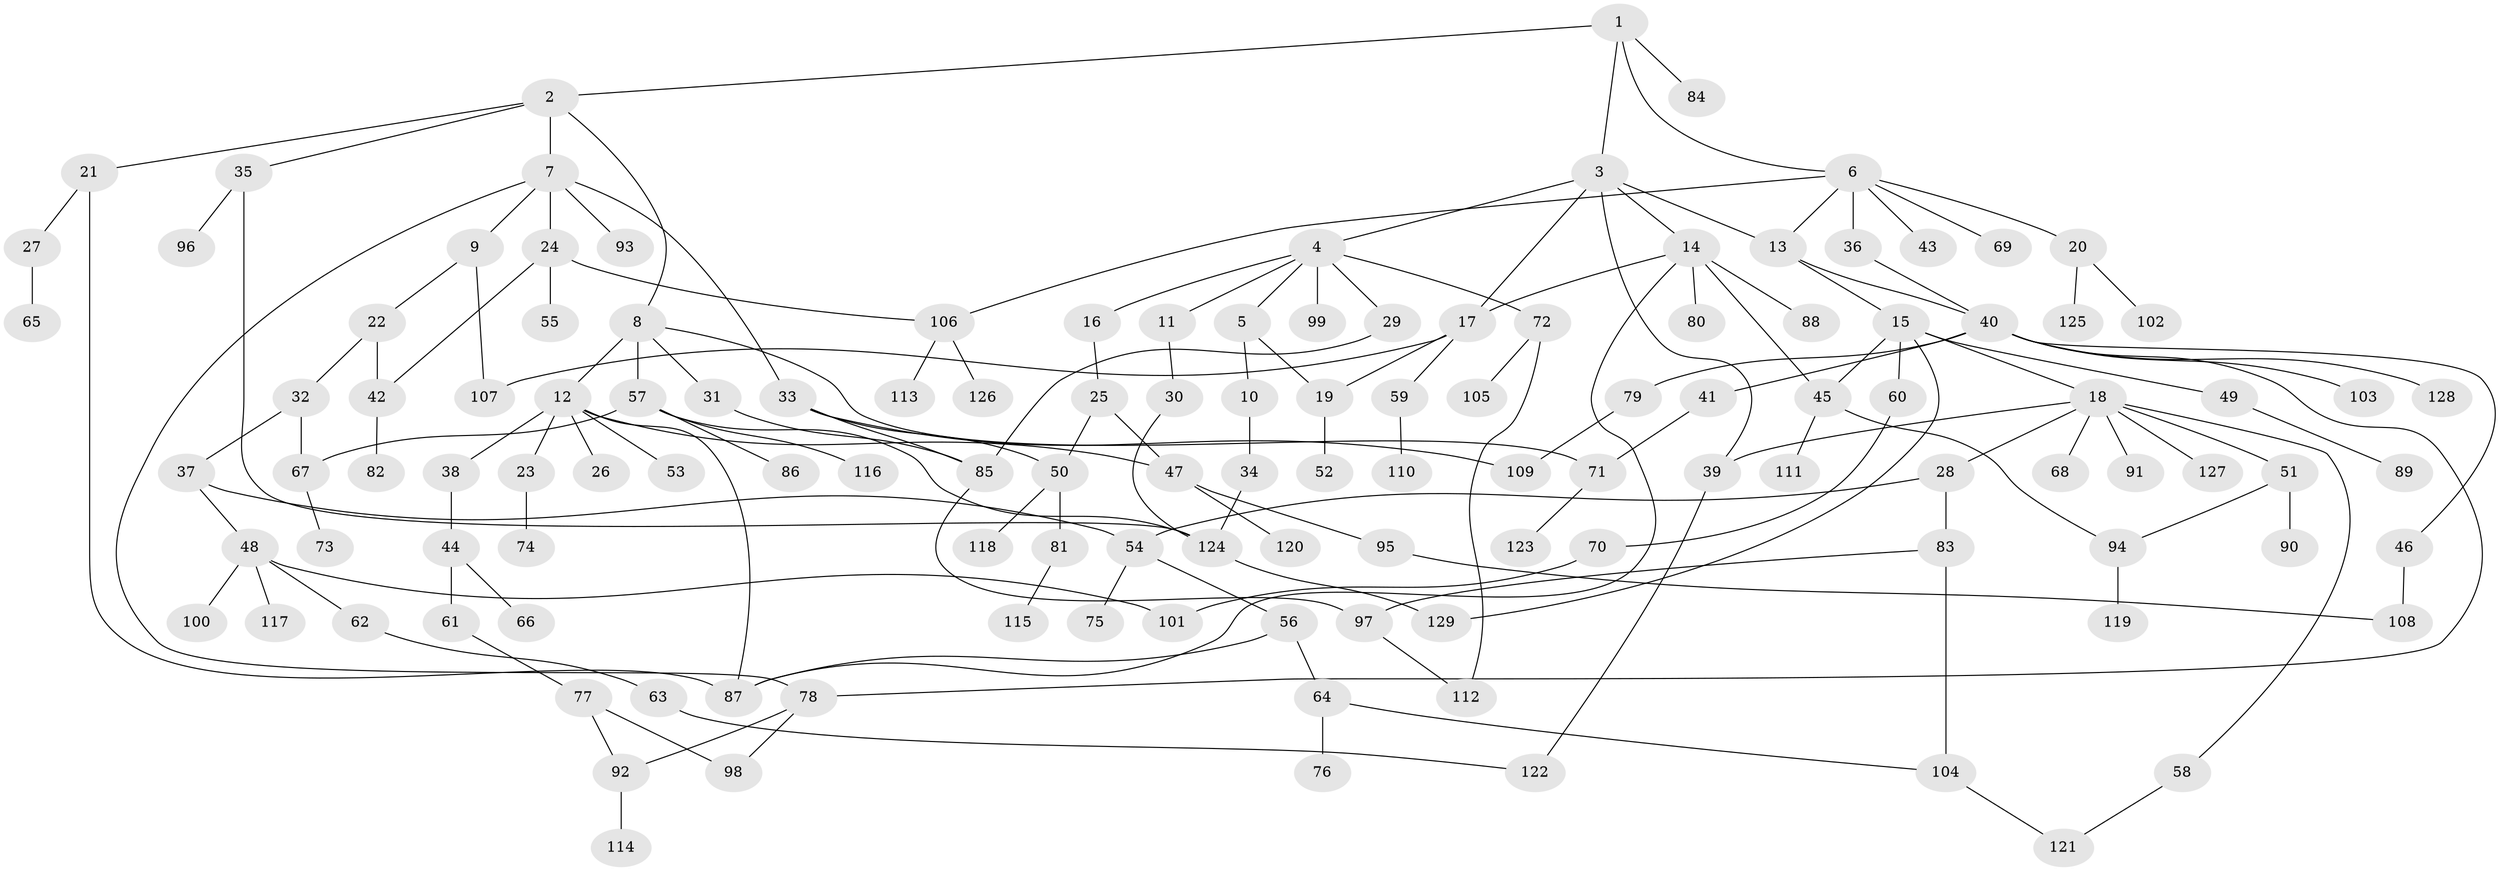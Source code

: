 // coarse degree distribution, {3: 0.17307692307692307, 2: 0.3076923076923077, 8: 0.038461538461538464, 5: 0.09615384615384616, 4: 0.1346153846153846, 1: 0.15384615384615385, 6: 0.09615384615384616}
// Generated by graph-tools (version 1.1) at 2025/36/03/04/25 23:36:04]
// undirected, 129 vertices, 163 edges
graph export_dot {
  node [color=gray90,style=filled];
  1;
  2;
  3;
  4;
  5;
  6;
  7;
  8;
  9;
  10;
  11;
  12;
  13;
  14;
  15;
  16;
  17;
  18;
  19;
  20;
  21;
  22;
  23;
  24;
  25;
  26;
  27;
  28;
  29;
  30;
  31;
  32;
  33;
  34;
  35;
  36;
  37;
  38;
  39;
  40;
  41;
  42;
  43;
  44;
  45;
  46;
  47;
  48;
  49;
  50;
  51;
  52;
  53;
  54;
  55;
  56;
  57;
  58;
  59;
  60;
  61;
  62;
  63;
  64;
  65;
  66;
  67;
  68;
  69;
  70;
  71;
  72;
  73;
  74;
  75;
  76;
  77;
  78;
  79;
  80;
  81;
  82;
  83;
  84;
  85;
  86;
  87;
  88;
  89;
  90;
  91;
  92;
  93;
  94;
  95;
  96;
  97;
  98;
  99;
  100;
  101;
  102;
  103;
  104;
  105;
  106;
  107;
  108;
  109;
  110;
  111;
  112;
  113;
  114;
  115;
  116;
  117;
  118;
  119;
  120;
  121;
  122;
  123;
  124;
  125;
  126;
  127;
  128;
  129;
  1 -- 2;
  1 -- 3;
  1 -- 6;
  1 -- 84;
  2 -- 7;
  2 -- 8;
  2 -- 21;
  2 -- 35;
  3 -- 4;
  3 -- 14;
  3 -- 39;
  3 -- 13;
  3 -- 17;
  4 -- 5;
  4 -- 11;
  4 -- 16;
  4 -- 29;
  4 -- 72;
  4 -- 99;
  5 -- 10;
  5 -- 19;
  6 -- 13;
  6 -- 20;
  6 -- 36;
  6 -- 43;
  6 -- 69;
  6 -- 106;
  7 -- 9;
  7 -- 24;
  7 -- 33;
  7 -- 78;
  7 -- 93;
  8 -- 12;
  8 -- 31;
  8 -- 57;
  8 -- 71;
  9 -- 22;
  9 -- 107;
  10 -- 34;
  11 -- 30;
  12 -- 23;
  12 -- 26;
  12 -- 38;
  12 -- 47;
  12 -- 53;
  12 -- 87;
  13 -- 15;
  13 -- 40;
  14 -- 17;
  14 -- 45;
  14 -- 80;
  14 -- 87;
  14 -- 88;
  15 -- 18;
  15 -- 49;
  15 -- 60;
  15 -- 129;
  15 -- 45;
  16 -- 25;
  17 -- 19;
  17 -- 59;
  17 -- 107;
  18 -- 28;
  18 -- 51;
  18 -- 58;
  18 -- 68;
  18 -- 91;
  18 -- 127;
  18 -- 39;
  19 -- 52;
  20 -- 102;
  20 -- 125;
  21 -- 27;
  21 -- 87;
  22 -- 32;
  22 -- 42;
  23 -- 74;
  24 -- 42;
  24 -- 55;
  24 -- 106;
  25 -- 50;
  25 -- 47;
  27 -- 65;
  28 -- 54;
  28 -- 83;
  29 -- 85;
  30 -- 124;
  31 -- 85;
  32 -- 37;
  32 -- 67;
  33 -- 109;
  33 -- 85;
  33 -- 50;
  34 -- 124;
  35 -- 96;
  35 -- 124;
  36 -- 40;
  37 -- 48;
  37 -- 54;
  38 -- 44;
  39 -- 122;
  40 -- 41;
  40 -- 46;
  40 -- 79;
  40 -- 103;
  40 -- 128;
  40 -- 78;
  41 -- 71;
  42 -- 82;
  44 -- 61;
  44 -- 66;
  45 -- 111;
  45 -- 94;
  46 -- 108;
  47 -- 95;
  47 -- 120;
  48 -- 62;
  48 -- 100;
  48 -- 101;
  48 -- 117;
  49 -- 89;
  50 -- 81;
  50 -- 118;
  51 -- 90;
  51 -- 94;
  54 -- 56;
  54 -- 75;
  56 -- 64;
  56 -- 87;
  57 -- 86;
  57 -- 116;
  57 -- 124;
  57 -- 67;
  58 -- 121;
  59 -- 110;
  60 -- 70;
  61 -- 77;
  62 -- 63;
  63 -- 122;
  64 -- 76;
  64 -- 104;
  67 -- 73;
  70 -- 101;
  71 -- 123;
  72 -- 105;
  72 -- 112;
  77 -- 92;
  77 -- 98;
  78 -- 92;
  78 -- 98;
  79 -- 109;
  81 -- 115;
  83 -- 97;
  83 -- 104;
  85 -- 97;
  92 -- 114;
  94 -- 119;
  95 -- 108;
  97 -- 112;
  104 -- 121;
  106 -- 113;
  106 -- 126;
  124 -- 129;
}

